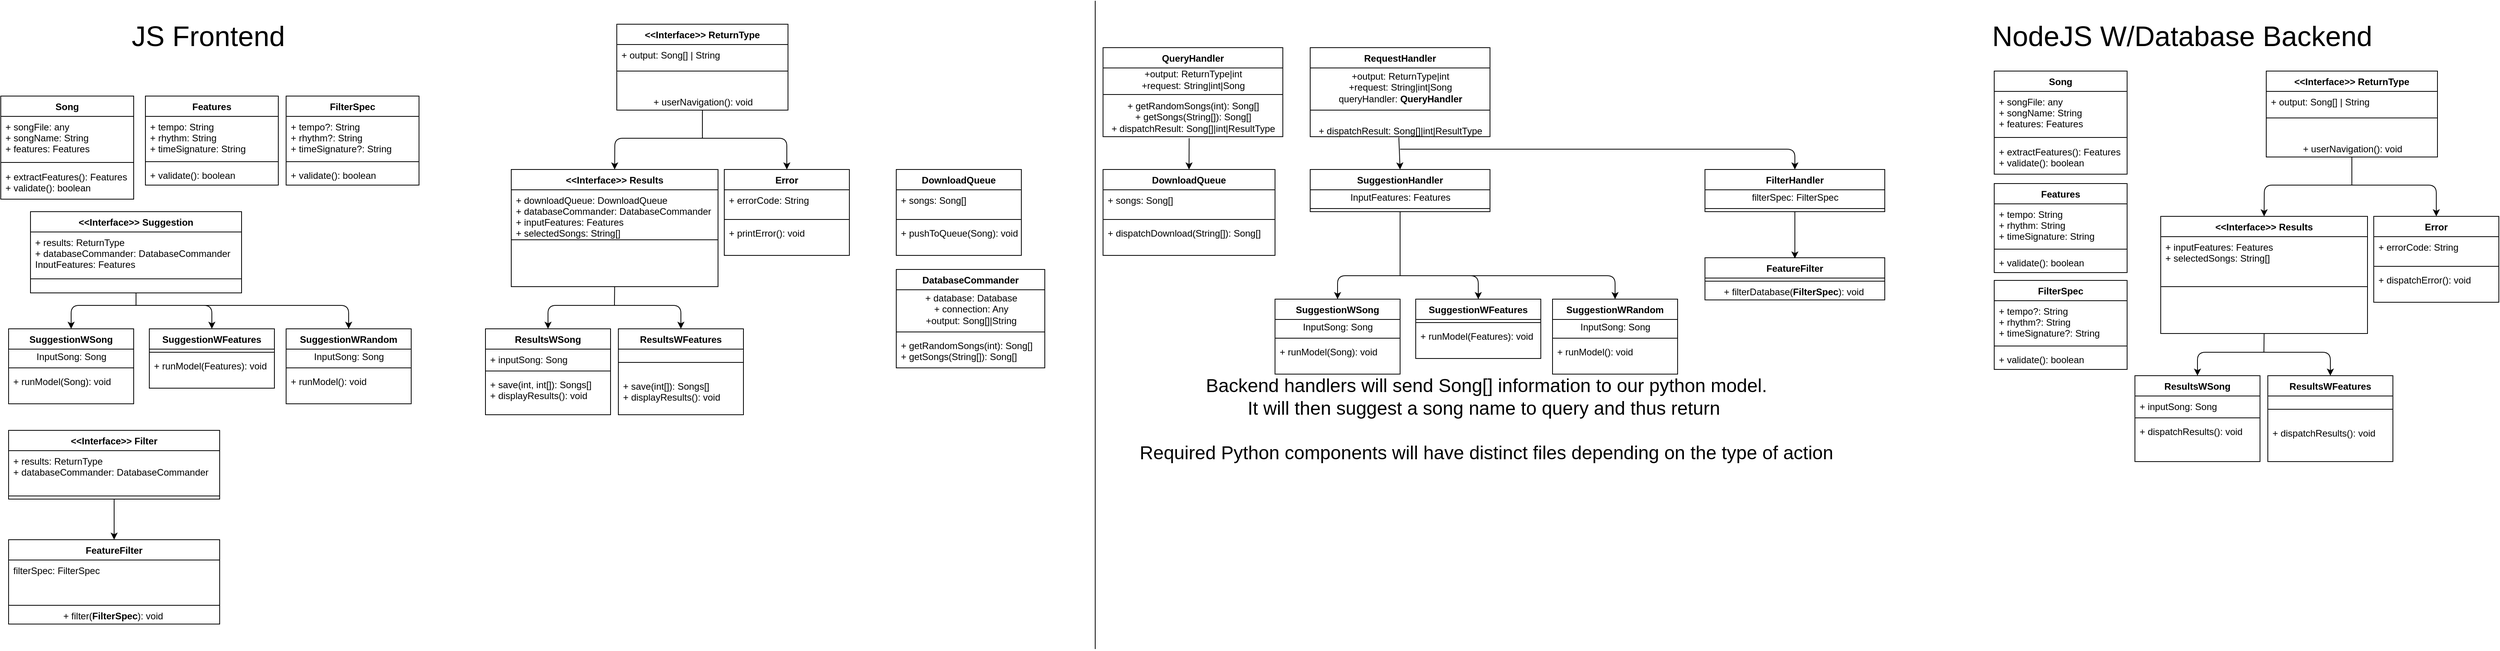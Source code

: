 <mxfile version="13.9.8" type="google"><diagram id="BMIugOGgYDrLAZlMM3y1" name="Page-1"><mxGraphModel dx="5188" dy="1836" grid="1" gridSize="10" guides="1" tooltips="1" connect="1" arrows="1" fold="1" page="1" pageScale="1" pageWidth="1100" pageHeight="850" math="0" shadow="0"><root><mxCell id="0"/><mxCell id="1" parent="0"/><mxCell id="5ECy17wDRHYwURGiqBkC-1" value="&lt;&lt;Interface&gt;&gt; Results" style="swimlane;fontStyle=1;align=center;verticalAlign=top;childLayout=stackLayout;horizontal=1;startSize=26;horizontalStack=0;resizeParent=1;resizeParentMax=0;resizeLast=0;collapsible=1;marginBottom=0;" parent="1" vertex="1"><mxGeometry x="-427" y="226" width="264.5" height="150" as="geometry"/></mxCell><mxCell id="5ECy17wDRHYwURGiqBkC-2" value="+ downloadQueue: DownloadQueue&#10;+ databaseCommander: DatabaseCommander&#10;+ inputFeatures: Features&#10;+ selectedSongs: String[]" style="text;strokeColor=none;fillColor=none;align=left;verticalAlign=top;spacingLeft=4;spacingRight=4;overflow=hidden;rotatable=0;points=[[0,0.5],[1,0.5]];portConstraint=eastwest;" parent="5ECy17wDRHYwURGiqBkC-1" vertex="1"><mxGeometry y="26" width="264.5" height="4" as="geometry"/></mxCell><mxCell id="5ECy17wDRHYwURGiqBkC-3" value="" style="line;strokeWidth=1;fillColor=none;align=left;verticalAlign=middle;spacingTop=-1;spacingLeft=3;spacingRight=3;rotatable=0;labelPosition=right;points=[];portConstraint=eastwest;" parent="5ECy17wDRHYwURGiqBkC-1" vertex="1"><mxGeometry y="30" width="264.5" height="120" as="geometry"/></mxCell><mxCell id="5ECy17wDRHYwURGiqBkC-22" value="Song" style="swimlane;fontStyle=1;align=center;verticalAlign=top;childLayout=stackLayout;horizontal=1;startSize=26;horizontalStack=0;resizeParent=1;resizeParentMax=0;resizeLast=0;collapsible=1;marginBottom=0;" parent="1" vertex="1"><mxGeometry x="-1080" y="132" width="170" height="132" as="geometry"/></mxCell><mxCell id="5ECy17wDRHYwURGiqBkC-23" value="+ songFile: any&#10;+ songName: String&#10;+ features: Features" style="text;strokeColor=none;fillColor=none;align=left;verticalAlign=top;spacingLeft=4;spacingRight=4;overflow=hidden;rotatable=0;points=[[0,0.5],[1,0.5]];portConstraint=eastwest;" parent="5ECy17wDRHYwURGiqBkC-22" vertex="1"><mxGeometry y="26" width="170" height="54" as="geometry"/></mxCell><mxCell id="5ECy17wDRHYwURGiqBkC-24" value="" style="line;strokeWidth=1;fillColor=none;align=left;verticalAlign=middle;spacingTop=-1;spacingLeft=3;spacingRight=3;rotatable=0;labelPosition=right;points=[];portConstraint=eastwest;" parent="5ECy17wDRHYwURGiqBkC-22" vertex="1"><mxGeometry y="80" width="170" height="10" as="geometry"/></mxCell><mxCell id="5ECy17wDRHYwURGiqBkC-25" value="+ extractFeatures(): Features&#10;+ validate(): boolean" style="text;strokeColor=none;fillColor=none;align=left;verticalAlign=top;spacingLeft=4;spacingRight=4;overflow=hidden;rotatable=0;points=[[0,0.5],[1,0.5]];portConstraint=eastwest;" parent="5ECy17wDRHYwURGiqBkC-22" vertex="1"><mxGeometry y="90" width="170" height="42" as="geometry"/></mxCell><mxCell id="5ECy17wDRHYwURGiqBkC-26" value="" style="endArrow=classic;html=1;" parent="1" edge="1"><mxGeometry width="50" height="50" relative="1" as="geometry"><mxPoint x="-307" y="400" as="sourcePoint"/><mxPoint x="-380" y="430" as="targetPoint"/><Array as="points"><mxPoint x="-380" y="400"/></Array></mxGeometry></mxCell><mxCell id="5ECy17wDRHYwURGiqBkC-27" value="" style="endArrow=classic;html=1;entryX=0.5;entryY=0;entryDx=0;entryDy=0;" parent="1" target="5ECy17wDRHYwURGiqBkC-33" edge="1"><mxGeometry width="50" height="50" relative="1" as="geometry"><mxPoint x="-310" y="400" as="sourcePoint"/><mxPoint x="-240" y="430" as="targetPoint"/><Array as="points"><mxPoint x="-210" y="400"/></Array></mxGeometry></mxCell><mxCell id="5ECy17wDRHYwURGiqBkC-28" value="" style="endArrow=none;html=1;entryX=0.5;entryY=1;entryDx=0;entryDy=0;" parent="1" target="5ECy17wDRHYwURGiqBkC-1" edge="1"><mxGeometry width="50" height="50" relative="1" as="geometry"><mxPoint x="-295" y="400" as="sourcePoint"/><mxPoint x="-183.86" y="330" as="targetPoint"/></mxGeometry></mxCell><mxCell id="5ECy17wDRHYwURGiqBkC-29" value="ResultsWSong" style="swimlane;fontStyle=1;align=center;verticalAlign=top;childLayout=stackLayout;horizontal=1;startSize=26;horizontalStack=0;resizeParent=1;resizeParentMax=0;resizeLast=0;collapsible=1;marginBottom=0;" parent="1" vertex="1"><mxGeometry x="-460" y="430" width="160" height="110" as="geometry"/></mxCell><mxCell id="5ECy17wDRHYwURGiqBkC-30" value="+ inputSong: Song&#10;" style="text;strokeColor=none;fillColor=none;align=left;verticalAlign=top;spacingLeft=4;spacingRight=4;overflow=hidden;rotatable=0;points=[[0,0.5],[1,0.5]];portConstraint=eastwest;" parent="5ECy17wDRHYwURGiqBkC-29" vertex="1"><mxGeometry y="26" width="160" height="24" as="geometry"/></mxCell><mxCell id="5ECy17wDRHYwURGiqBkC-31" value="" style="line;strokeWidth=1;fillColor=none;align=left;verticalAlign=middle;spacingTop=-1;spacingLeft=3;spacingRight=3;rotatable=0;labelPosition=right;points=[];portConstraint=eastwest;" parent="5ECy17wDRHYwURGiqBkC-29" vertex="1"><mxGeometry y="50" width="160" height="8" as="geometry"/></mxCell><mxCell id="5ECy17wDRHYwURGiqBkC-32" value="+ save(int, int[]): Songs[]&#10;+ displayResults(): void" style="text;strokeColor=none;fillColor=none;align=left;verticalAlign=top;spacingLeft=4;spacingRight=4;overflow=hidden;rotatable=0;points=[[0,0.5],[1,0.5]];portConstraint=eastwest;" parent="5ECy17wDRHYwURGiqBkC-29" vertex="1"><mxGeometry y="58" width="160" height="52" as="geometry"/></mxCell><mxCell id="5ECy17wDRHYwURGiqBkC-33" value="ResultsWFeatures" style="swimlane;fontStyle=1;align=center;verticalAlign=top;childLayout=stackLayout;horizontal=1;startSize=26;horizontalStack=0;resizeParent=1;resizeParentMax=0;resizeLast=0;collapsible=1;marginBottom=0;" parent="1" vertex="1"><mxGeometry x="-290" y="430" width="160" height="110" as="geometry"/></mxCell><mxCell id="5ECy17wDRHYwURGiqBkC-35" value="" style="line;strokeWidth=1;fillColor=none;align=left;verticalAlign=middle;spacingTop=-1;spacingLeft=3;spacingRight=3;rotatable=0;labelPosition=right;points=[];portConstraint=eastwest;" parent="5ECy17wDRHYwURGiqBkC-33" vertex="1"><mxGeometry y="26" width="160" height="34" as="geometry"/></mxCell><mxCell id="5ECy17wDRHYwURGiqBkC-36" value="+ save(int[]): Songs[]&#10;+ displayResults(): void" style="text;strokeColor=none;fillColor=none;align=left;verticalAlign=top;spacingLeft=4;spacingRight=4;overflow=hidden;rotatable=0;points=[[0,0.5],[1,0.5]];portConstraint=eastwest;" parent="5ECy17wDRHYwURGiqBkC-33" vertex="1"><mxGeometry y="60" width="160" height="50" as="geometry"/></mxCell><mxCell id="5ECy17wDRHYwURGiqBkC-37" value="DownloadQueue" style="swimlane;fontStyle=1;align=center;verticalAlign=top;childLayout=stackLayout;horizontal=1;startSize=26;horizontalStack=0;resizeParent=1;resizeParentMax=0;resizeLast=0;collapsible=1;marginBottom=0;" parent="1" vertex="1"><mxGeometry x="65.5" y="226" width="160" height="110" as="geometry"/></mxCell><mxCell id="5ECy17wDRHYwURGiqBkC-38" value="+ songs: Song[]&#10;" style="text;strokeColor=none;fillColor=none;align=left;verticalAlign=top;spacingLeft=4;spacingRight=4;overflow=hidden;rotatable=0;points=[[0,0.5],[1,0.5]];portConstraint=eastwest;" parent="5ECy17wDRHYwURGiqBkC-37" vertex="1"><mxGeometry y="26" width="160" height="34" as="geometry"/></mxCell><mxCell id="5ECy17wDRHYwURGiqBkC-39" value="" style="line;strokeWidth=1;fillColor=none;align=left;verticalAlign=middle;spacingTop=-1;spacingLeft=3;spacingRight=3;rotatable=0;labelPosition=right;points=[];portConstraint=eastwest;" parent="5ECy17wDRHYwURGiqBkC-37" vertex="1"><mxGeometry y="60" width="160" height="8" as="geometry"/></mxCell><mxCell id="5ECy17wDRHYwURGiqBkC-40" value="+ pushToQueue(Song): void&#10;" style="text;strokeColor=none;fillColor=none;align=left;verticalAlign=top;spacingLeft=4;spacingRight=4;overflow=hidden;rotatable=0;points=[[0,0.5],[1,0.5]];portConstraint=eastwest;" parent="5ECy17wDRHYwURGiqBkC-37" vertex="1"><mxGeometry y="68" width="160" height="42" as="geometry"/></mxCell><mxCell id="5ECy17wDRHYwURGiqBkC-41" value="SuggestionWSong" style="swimlane;fontStyle=1;align=center;verticalAlign=top;childLayout=stackLayout;horizontal=1;startSize=26;horizontalStack=0;resizeParent=1;resizeParentMax=0;resizeLast=0;collapsible=1;marginBottom=0;" parent="1" vertex="1"><mxGeometry x="-1070" y="430" width="160" height="96" as="geometry"/></mxCell><mxCell id="1clcZBcu6MJ52Wlg4peF-86" value="InputSong: Song" style="text;html=1;align=center;verticalAlign=middle;resizable=0;points=[];autosize=1;" parent="5ECy17wDRHYwURGiqBkC-41" vertex="1"><mxGeometry y="26" width="160" height="20" as="geometry"/></mxCell><mxCell id="5ECy17wDRHYwURGiqBkC-43" value="" style="line;strokeWidth=1;fillColor=none;align=left;verticalAlign=middle;spacingTop=-1;spacingLeft=3;spacingRight=3;rotatable=0;labelPosition=right;points=[];portConstraint=eastwest;" parent="5ECy17wDRHYwURGiqBkC-41" vertex="1"><mxGeometry y="46" width="160" height="8" as="geometry"/></mxCell><mxCell id="5ECy17wDRHYwURGiqBkC-44" value="+ runModel(Song): void&#10;" style="text;strokeColor=none;fillColor=none;align=left;verticalAlign=top;spacingLeft=4;spacingRight=4;overflow=hidden;rotatable=0;points=[[0,0.5],[1,0.5]];portConstraint=eastwest;" parent="5ECy17wDRHYwURGiqBkC-41" vertex="1"><mxGeometry y="54" width="160" height="42" as="geometry"/></mxCell><mxCell id="1clcZBcu6MJ52Wlg4peF-1" value="" style="endArrow=classic;html=1;entryX=0.5;entryY=0;entryDx=0;entryDy=0;" parent="1" edge="1"><mxGeometry width="50" height="50" relative="1" as="geometry"><mxPoint x="-910" y="400" as="sourcePoint"/><mxPoint x="-810" y="430" as="targetPoint"/><Array as="points"><mxPoint x="-810" y="400"/></Array></mxGeometry></mxCell><mxCell id="1clcZBcu6MJ52Wlg4peF-2" value="" style="endArrow=none;html=1;entryX=0.5;entryY=1;entryDx=0;entryDy=0;" parent="1" target="1clcZBcu6MJ52Wlg4peF-5" edge="1"><mxGeometry width="50" height="50" relative="1" as="geometry"><mxPoint x="-907" y="400" as="sourcePoint"/><mxPoint x="-906.72" y="364" as="targetPoint"/></mxGeometry></mxCell><mxCell id="1clcZBcu6MJ52Wlg4peF-3" value="" style="endArrow=classic;html=1;entryX=0.5;entryY=0;entryDx=0;entryDy=0;" parent="1" target="5ECy17wDRHYwURGiqBkC-41" edge="1"><mxGeometry width="50" height="50" relative="1" as="geometry"><mxPoint x="-910" y="400" as="sourcePoint"/><mxPoint x="-620" y="380" as="targetPoint"/><Array as="points"><mxPoint x="-990" y="400"/></Array></mxGeometry></mxCell><mxCell id="1clcZBcu6MJ52Wlg4peF-5" value="&lt;&lt;Interface&gt;&gt; Suggestion" style="swimlane;fontStyle=1;align=center;verticalAlign=top;childLayout=stackLayout;horizontal=1;startSize=26;horizontalStack=0;resizeParent=1;resizeParentMax=0;resizeLast=0;collapsible=1;marginBottom=0;" parent="1" vertex="1"><mxGeometry x="-1042" y="280" width="270" height="104" as="geometry"/></mxCell><mxCell id="1clcZBcu6MJ52Wlg4peF-6" value="+ results: ReturnType&#10;+ databaseCommander: DatabaseCommander&#10;InputFeatures: Features" style="text;strokeColor=none;fillColor=none;align=left;verticalAlign=top;spacingLeft=4;spacingRight=4;overflow=hidden;rotatable=0;points=[[0,0.5],[1,0.5]];portConstraint=eastwest;" parent="1clcZBcu6MJ52Wlg4peF-5" vertex="1"><mxGeometry y="26" width="270" height="42" as="geometry"/></mxCell><mxCell id="1clcZBcu6MJ52Wlg4peF-7" value="" style="line;strokeWidth=1;fillColor=none;align=left;verticalAlign=middle;spacingTop=-1;spacingLeft=3;spacingRight=3;rotatable=0;labelPosition=right;points=[];portConstraint=eastwest;" parent="1clcZBcu6MJ52Wlg4peF-5" vertex="1"><mxGeometry y="68" width="270" height="36" as="geometry"/></mxCell><mxCell id="1clcZBcu6MJ52Wlg4peF-9" value="SuggestionWFeatures" style="swimlane;fontStyle=1;align=center;verticalAlign=top;childLayout=stackLayout;horizontal=1;startSize=26;horizontalStack=0;resizeParent=1;resizeParentMax=0;resizeLast=0;collapsible=1;marginBottom=0;" parent="1" vertex="1"><mxGeometry x="-890" y="430" width="160" height="76" as="geometry"/></mxCell><mxCell id="1clcZBcu6MJ52Wlg4peF-10" value="" style="line;strokeWidth=1;fillColor=none;align=left;verticalAlign=middle;spacingTop=-1;spacingLeft=3;spacingRight=3;rotatable=0;labelPosition=right;points=[];portConstraint=eastwest;" parent="1clcZBcu6MJ52Wlg4peF-9" vertex="1"><mxGeometry y="26" width="160" height="8" as="geometry"/></mxCell><mxCell id="1clcZBcu6MJ52Wlg4peF-11" value="+ runModel(Features): void&#10;" style="text;strokeColor=none;fillColor=none;align=left;verticalAlign=top;spacingLeft=4;spacingRight=4;overflow=hidden;rotatable=0;points=[[0,0.5],[1,0.5]];portConstraint=eastwest;" parent="1clcZBcu6MJ52Wlg4peF-9" vertex="1"><mxGeometry y="34" width="160" height="42" as="geometry"/></mxCell><mxCell id="1clcZBcu6MJ52Wlg4peF-16" value="" style="endArrow=classic;html=1;entryX=0.5;entryY=0;entryDx=0;entryDy=0;" parent="1" edge="1"><mxGeometry width="50" height="50" relative="1" as="geometry"><mxPoint x="-174.5" y="186" as="sourcePoint"/><mxPoint x="-74.5" y="226" as="targetPoint"/><Array as="points"><mxPoint x="-74.5" y="186"/></Array></mxGeometry></mxCell><mxCell id="1clcZBcu6MJ52Wlg4peF-17" value="&lt;&lt;Interface&gt;&gt; ReturnType" style="swimlane;fontStyle=1;align=center;verticalAlign=top;childLayout=stackLayout;horizontal=1;startSize=26;horizontalStack=0;resizeParent=1;resizeParentMax=0;resizeLast=0;collapsible=1;marginBottom=0;" parent="1" vertex="1"><mxGeometry x="-292" y="40" width="219" height="110" as="geometry"/></mxCell><mxCell id="1clcZBcu6MJ52Wlg4peF-18" value="+ output: Song[] | String&#10;" style="text;strokeColor=none;fillColor=none;align=left;verticalAlign=top;spacingLeft=4;spacingRight=4;overflow=hidden;rotatable=0;points=[[0,0.5],[1,0.5]];portConstraint=eastwest;" parent="1clcZBcu6MJ52Wlg4peF-17" vertex="1"><mxGeometry y="26" width="219" height="4" as="geometry"/></mxCell><mxCell id="1clcZBcu6MJ52Wlg4peF-19" value="" style="line;strokeWidth=1;fillColor=none;align=left;verticalAlign=middle;spacingTop=-1;spacingLeft=3;spacingRight=3;rotatable=0;labelPosition=right;points=[];portConstraint=eastwest;" parent="1clcZBcu6MJ52Wlg4peF-17" vertex="1"><mxGeometry y="30" width="219" height="60" as="geometry"/></mxCell><mxCell id="1clcZBcu6MJ52Wlg4peF-70" value="&lt;span style=&quot;text-align: left&quot;&gt;+ userNavigation(): void&lt;/span&gt;" style="text;html=1;align=center;verticalAlign=middle;resizable=0;points=[];autosize=1;" parent="1clcZBcu6MJ52Wlg4peF-17" vertex="1"><mxGeometry y="90" width="219" height="20" as="geometry"/></mxCell><mxCell id="1clcZBcu6MJ52Wlg4peF-20" value="" style="endArrow=classic;html=1;entryX=0.5;entryY=0;entryDx=0;entryDy=0;" parent="1" target="5ECy17wDRHYwURGiqBkC-1" edge="1"><mxGeometry width="50" height="50" relative="1" as="geometry"><mxPoint x="-174.5" y="186" as="sourcePoint"/><mxPoint x="-154.5" y="206" as="targetPoint"/><Array as="points"><mxPoint x="-294.5" y="186"/></Array></mxGeometry></mxCell><mxCell id="1clcZBcu6MJ52Wlg4peF-21" value="" style="endArrow=none;html=1;entryX=0.5;entryY=1;entryDx=0;entryDy=0;" parent="1" target="1clcZBcu6MJ52Wlg4peF-17" edge="1"><mxGeometry width="50" height="50" relative="1" as="geometry"><mxPoint x="-182.5" y="186" as="sourcePoint"/><mxPoint x="-204.5" y="316" as="targetPoint"/></mxGeometry></mxCell><mxCell id="1clcZBcu6MJ52Wlg4peF-22" value="Error" style="swimlane;fontStyle=1;align=center;verticalAlign=top;childLayout=stackLayout;horizontal=1;startSize=26;horizontalStack=0;resizeParent=1;resizeParentMax=0;resizeLast=0;collapsible=1;marginBottom=0;" parent="1" vertex="1"><mxGeometry x="-154.5" y="226" width="160" height="110" as="geometry"/></mxCell><mxCell id="1clcZBcu6MJ52Wlg4peF-23" value="+ errorCode: String&#10;" style="text;strokeColor=none;fillColor=none;align=left;verticalAlign=top;spacingLeft=4;spacingRight=4;overflow=hidden;rotatable=0;points=[[0,0.5],[1,0.5]];portConstraint=eastwest;" parent="1clcZBcu6MJ52Wlg4peF-22" vertex="1"><mxGeometry y="26" width="160" height="34" as="geometry"/></mxCell><mxCell id="1clcZBcu6MJ52Wlg4peF-24" value="" style="line;strokeWidth=1;fillColor=none;align=left;verticalAlign=middle;spacingTop=-1;spacingLeft=3;spacingRight=3;rotatable=0;labelPosition=right;points=[];portConstraint=eastwest;" parent="1clcZBcu6MJ52Wlg4peF-22" vertex="1"><mxGeometry y="60" width="160" height="8" as="geometry"/></mxCell><mxCell id="1clcZBcu6MJ52Wlg4peF-25" value="+ printError(): void&#10;" style="text;strokeColor=none;fillColor=none;align=left;verticalAlign=top;spacingLeft=4;spacingRight=4;overflow=hidden;rotatable=0;points=[[0,0.5],[1,0.5]];portConstraint=eastwest;" parent="1clcZBcu6MJ52Wlg4peF-22" vertex="1"><mxGeometry y="68" width="160" height="42" as="geometry"/></mxCell><mxCell id="1clcZBcu6MJ52Wlg4peF-57" value="Features" style="swimlane;fontStyle=1;align=center;verticalAlign=top;childLayout=stackLayout;horizontal=1;startSize=26;horizontalStack=0;resizeParent=1;resizeParentMax=0;resizeLast=0;collapsible=1;marginBottom=0;" parent="1" vertex="1"><mxGeometry x="-895" y="132" width="170" height="114" as="geometry"/></mxCell><mxCell id="1clcZBcu6MJ52Wlg4peF-58" value="+ tempo: String&#10;+ rhythm: String &#10;+ timeSignature: String" style="text;strokeColor=none;fillColor=none;align=left;verticalAlign=top;spacingLeft=4;spacingRight=4;overflow=hidden;rotatable=0;points=[[0,0.5],[1,0.5]];portConstraint=eastwest;" parent="1clcZBcu6MJ52Wlg4peF-57" vertex="1"><mxGeometry y="26" width="170" height="54" as="geometry"/></mxCell><mxCell id="1clcZBcu6MJ52Wlg4peF-59" value="" style="line;strokeWidth=1;fillColor=none;align=left;verticalAlign=middle;spacingTop=-1;spacingLeft=3;spacingRight=3;rotatable=0;labelPosition=right;points=[];portConstraint=eastwest;" parent="1clcZBcu6MJ52Wlg4peF-57" vertex="1"><mxGeometry y="80" width="170" height="8" as="geometry"/></mxCell><mxCell id="1clcZBcu6MJ52Wlg4peF-60" value="+ validate(): boolean" style="text;strokeColor=none;fillColor=none;align=left;verticalAlign=top;spacingLeft=4;spacingRight=4;overflow=hidden;rotatable=0;points=[[0,0.5],[1,0.5]];portConstraint=eastwest;" parent="1clcZBcu6MJ52Wlg4peF-57" vertex="1"><mxGeometry y="88" width="170" height="26" as="geometry"/></mxCell><mxCell id="1clcZBcu6MJ52Wlg4peF-75" value="DatabaseCommander" style="swimlane;fontStyle=1;align=center;verticalAlign=top;childLayout=stackLayout;horizontal=1;startSize=26;horizontalStack=0;resizeParent=1;resizeParentMax=0;resizeLast=0;collapsible=1;marginBottom=0;" parent="1" vertex="1"><mxGeometry x="65.5" y="354" width="190" height="126" as="geometry"/></mxCell><mxCell id="1clcZBcu6MJ52Wlg4peF-85" value="+ database: Database&lt;br&gt;+ connection: Any&lt;br&gt;+output: Song[]|String" style="text;html=1;align=center;verticalAlign=middle;resizable=0;points=[];autosize=1;" parent="1clcZBcu6MJ52Wlg4peF-75" vertex="1"><mxGeometry y="26" width="190" height="50" as="geometry"/></mxCell><mxCell id="1clcZBcu6MJ52Wlg4peF-77" value="" style="line;strokeWidth=1;fillColor=none;align=left;verticalAlign=middle;spacingTop=-1;spacingLeft=3;spacingRight=3;rotatable=0;labelPosition=right;points=[];portConstraint=eastwest;" parent="1clcZBcu6MJ52Wlg4peF-75" vertex="1"><mxGeometry y="76" width="190" height="8" as="geometry"/></mxCell><mxCell id="1clcZBcu6MJ52Wlg4peF-78" value="+ getRandomSongs(int): Song[]&#10;+ getSongs(String[]): Song[]" style="text;strokeColor=none;fillColor=none;align=left;verticalAlign=top;spacingLeft=4;spacingRight=4;overflow=hidden;rotatable=0;points=[[0,0.5],[1,0.5]];portConstraint=eastwest;" parent="1clcZBcu6MJ52Wlg4peF-75" vertex="1"><mxGeometry y="84" width="190" height="42" as="geometry"/></mxCell><mxCell id="1clcZBcu6MJ52Wlg4peF-79" value="SuggestionWRandom" style="swimlane;fontStyle=1;align=center;verticalAlign=top;childLayout=stackLayout;horizontal=1;startSize=26;horizontalStack=0;resizeParent=1;resizeParentMax=0;resizeLast=0;collapsible=1;marginBottom=0;" parent="1" vertex="1"><mxGeometry x="-715" y="430" width="160" height="96" as="geometry"/></mxCell><mxCell id="1clcZBcu6MJ52Wlg4peF-88" value="InputSong: Song" style="text;html=1;align=center;verticalAlign=middle;resizable=0;points=[];autosize=1;" parent="1clcZBcu6MJ52Wlg4peF-79" vertex="1"><mxGeometry y="26" width="160" height="20" as="geometry"/></mxCell><mxCell id="1clcZBcu6MJ52Wlg4peF-80" value="" style="line;strokeWidth=1;fillColor=none;align=left;verticalAlign=middle;spacingTop=-1;spacingLeft=3;spacingRight=3;rotatable=0;labelPosition=right;points=[];portConstraint=eastwest;" parent="1clcZBcu6MJ52Wlg4peF-79" vertex="1"><mxGeometry y="46" width="160" height="8" as="geometry"/></mxCell><mxCell id="1clcZBcu6MJ52Wlg4peF-81" value="+ runModel(): void&#10;" style="text;strokeColor=none;fillColor=none;align=left;verticalAlign=top;spacingLeft=4;spacingRight=4;overflow=hidden;rotatable=0;points=[[0,0.5],[1,0.5]];portConstraint=eastwest;" parent="1clcZBcu6MJ52Wlg4peF-79" vertex="1"><mxGeometry y="54" width="160" height="42" as="geometry"/></mxCell><mxCell id="1clcZBcu6MJ52Wlg4peF-82" value="" style="endArrow=classic;html=1;entryX=0.5;entryY=0;entryDx=0;entryDy=0;" parent="1" target="1clcZBcu6MJ52Wlg4peF-79" edge="1"><mxGeometry width="50" height="50" relative="1" as="geometry"><mxPoint x="-850" y="400" as="sourcePoint"/><mxPoint x="-730" y="440" as="targetPoint"/><Array as="points"><mxPoint x="-635" y="400"/></Array></mxGeometry></mxCell><mxCell id="1clcZBcu6MJ52Wlg4peF-89" value="" style="endArrow=none;html=1;" parent="1" edge="1"><mxGeometry width="50" height="50" relative="1" as="geometry"><mxPoint x="320" y="840" as="sourcePoint"/><mxPoint x="320" y="10" as="targetPoint"/></mxGeometry></mxCell><mxCell id="1clcZBcu6MJ52Wlg4peF-151" value="FeatureFilter" style="swimlane;fontStyle=1;align=center;verticalAlign=top;childLayout=stackLayout;horizontal=1;startSize=26;horizontalStack=0;resizeParent=1;resizeParentMax=0;resizeLast=0;collapsible=1;marginBottom=0;" parent="1" vertex="1"><mxGeometry x="-1070" y="700" width="270" height="108" as="geometry"/></mxCell><mxCell id="1clcZBcu6MJ52Wlg4peF-152" value="filterSpec: FilterSpec" style="text;strokeColor=none;fillColor=none;align=left;verticalAlign=top;spacingLeft=4;spacingRight=4;overflow=hidden;rotatable=0;points=[[0,0.5],[1,0.5]];portConstraint=eastwest;" parent="1clcZBcu6MJ52Wlg4peF-151" vertex="1"><mxGeometry y="26" width="270" height="54" as="geometry"/></mxCell><mxCell id="1clcZBcu6MJ52Wlg4peF-153" value="" style="line;strokeWidth=1;fillColor=none;align=left;verticalAlign=middle;spacingTop=-1;spacingLeft=3;spacingRight=3;rotatable=0;labelPosition=right;points=[];portConstraint=eastwest;" parent="1clcZBcu6MJ52Wlg4peF-151" vertex="1"><mxGeometry y="80" width="270" height="8" as="geometry"/></mxCell><mxCell id="1clcZBcu6MJ52Wlg4peF-154" value="+ filter(&lt;span style=&quot;font-weight: 700&quot;&gt;FilterSpec&lt;/span&gt;): void&amp;nbsp;" style="text;html=1;align=center;verticalAlign=middle;resizable=0;points=[];autosize=1;" parent="1clcZBcu6MJ52Wlg4peF-151" vertex="1"><mxGeometry y="88" width="270" height="20" as="geometry"/></mxCell><mxCell id="1clcZBcu6MJ52Wlg4peF-157" value="&lt;&lt;Interface&gt;&gt; Filter" style="swimlane;fontStyle=1;align=center;verticalAlign=top;childLayout=stackLayout;horizontal=1;startSize=26;horizontalStack=0;resizeParent=1;resizeParentMax=0;resizeLast=0;collapsible=1;marginBottom=0;" parent="1" vertex="1"><mxGeometry x="-1070" y="560" width="270" height="88" as="geometry"/></mxCell><mxCell id="1clcZBcu6MJ52Wlg4peF-158" value="+ results: ReturnType&#10;+ databaseCommander: DatabaseCommander&#10;" style="text;strokeColor=none;fillColor=none;align=left;verticalAlign=top;spacingLeft=4;spacingRight=4;overflow=hidden;rotatable=0;points=[[0,0.5],[1,0.5]];portConstraint=eastwest;" parent="1clcZBcu6MJ52Wlg4peF-157" vertex="1"><mxGeometry y="26" width="270" height="54" as="geometry"/></mxCell><mxCell id="1clcZBcu6MJ52Wlg4peF-159" value="" style="line;strokeWidth=1;fillColor=none;align=left;verticalAlign=middle;spacingTop=-1;spacingLeft=3;spacingRight=3;rotatable=0;labelPosition=right;points=[];portConstraint=eastwest;" parent="1clcZBcu6MJ52Wlg4peF-157" vertex="1"><mxGeometry y="80" width="270" height="8" as="geometry"/></mxCell><mxCell id="1clcZBcu6MJ52Wlg4peF-160" value="" style="endArrow=classic;html=1;exitX=0.5;exitY=1;exitDx=0;exitDy=0;" parent="1" source="1clcZBcu6MJ52Wlg4peF-157" edge="1"><mxGeometry width="50" height="50" relative="1" as="geometry"><mxPoint x="-1150" y="600" as="sourcePoint"/><mxPoint x="-935" y="700" as="targetPoint"/></mxGeometry></mxCell><mxCell id="1clcZBcu6MJ52Wlg4peF-161" value="FilterSpec" style="swimlane;fontStyle=1;align=center;verticalAlign=top;childLayout=stackLayout;horizontal=1;startSize=26;horizontalStack=0;resizeParent=1;resizeParentMax=0;resizeLast=0;collapsible=1;marginBottom=0;" parent="1" vertex="1"><mxGeometry x="-715" y="132" width="170" height="114" as="geometry"/></mxCell><mxCell id="1clcZBcu6MJ52Wlg4peF-162" value="+ tempo?: String&#10;+ rhythm?: String &#10;+ timeSignature?: String" style="text;strokeColor=none;fillColor=none;align=left;verticalAlign=top;spacingLeft=4;spacingRight=4;overflow=hidden;rotatable=0;points=[[0,0.5],[1,0.5]];portConstraint=eastwest;" parent="1clcZBcu6MJ52Wlg4peF-161" vertex="1"><mxGeometry y="26" width="170" height="54" as="geometry"/></mxCell><mxCell id="1clcZBcu6MJ52Wlg4peF-163" value="" style="line;strokeWidth=1;fillColor=none;align=left;verticalAlign=middle;spacingTop=-1;spacingLeft=3;spacingRight=3;rotatable=0;labelPosition=right;points=[];portConstraint=eastwest;" parent="1clcZBcu6MJ52Wlg4peF-161" vertex="1"><mxGeometry y="80" width="170" height="8" as="geometry"/></mxCell><mxCell id="1clcZBcu6MJ52Wlg4peF-164" value="+ validate(): boolean" style="text;strokeColor=none;fillColor=none;align=left;verticalAlign=top;spacingLeft=4;spacingRight=4;overflow=hidden;rotatable=0;points=[[0,0.5],[1,0.5]];portConstraint=eastwest;" parent="1clcZBcu6MJ52Wlg4peF-161" vertex="1"><mxGeometry y="88" width="170" height="26" as="geometry"/></mxCell><mxCell id="1clcZBcu6MJ52Wlg4peF-166" value="&lt;&lt;Interface&gt;&gt; Results" style="swimlane;fontStyle=1;align=center;verticalAlign=top;childLayout=stackLayout;horizontal=1;startSize=26;horizontalStack=0;resizeParent=1;resizeParentMax=0;resizeLast=0;collapsible=1;marginBottom=0;" parent="1" vertex="1"><mxGeometry x="1683" y="286" width="264.5" height="150" as="geometry"/></mxCell><mxCell id="1clcZBcu6MJ52Wlg4peF-167" value="+ inputFeatures: Features&#10;+ selectedSongs: String[]" style="text;strokeColor=none;fillColor=none;align=left;verticalAlign=top;spacingLeft=4;spacingRight=4;overflow=hidden;rotatable=0;points=[[0,0.5],[1,0.5]];portConstraint=eastwest;" parent="1clcZBcu6MJ52Wlg4peF-166" vertex="1"><mxGeometry y="26" width="264.5" height="4" as="geometry"/></mxCell><mxCell id="1clcZBcu6MJ52Wlg4peF-168" value="" style="line;strokeWidth=1;fillColor=none;align=left;verticalAlign=middle;spacingTop=-1;spacingLeft=3;spacingRight=3;rotatable=0;labelPosition=right;points=[];portConstraint=eastwest;" parent="1clcZBcu6MJ52Wlg4peF-166" vertex="1"><mxGeometry y="30" width="264.5" height="120" as="geometry"/></mxCell><mxCell id="1clcZBcu6MJ52Wlg4peF-169" value="Song" style="swimlane;fontStyle=1;align=center;verticalAlign=top;childLayout=stackLayout;horizontal=1;startSize=26;horizontalStack=0;resizeParent=1;resizeParentMax=0;resizeLast=0;collapsible=1;marginBottom=0;" parent="1" vertex="1"><mxGeometry x="1470" y="100" width="170" height="132" as="geometry"/></mxCell><mxCell id="1clcZBcu6MJ52Wlg4peF-170" value="+ songFile: any&#10;+ songName: String&#10;+ features: Features" style="text;strokeColor=none;fillColor=none;align=left;verticalAlign=top;spacingLeft=4;spacingRight=4;overflow=hidden;rotatable=0;points=[[0,0.5],[1,0.5]];portConstraint=eastwest;" parent="1clcZBcu6MJ52Wlg4peF-169" vertex="1"><mxGeometry y="26" width="170" height="54" as="geometry"/></mxCell><mxCell id="1clcZBcu6MJ52Wlg4peF-171" value="" style="line;strokeWidth=1;fillColor=none;align=left;verticalAlign=middle;spacingTop=-1;spacingLeft=3;spacingRight=3;rotatable=0;labelPosition=right;points=[];portConstraint=eastwest;" parent="1clcZBcu6MJ52Wlg4peF-169" vertex="1"><mxGeometry y="80" width="170" height="10" as="geometry"/></mxCell><mxCell id="1clcZBcu6MJ52Wlg4peF-172" value="+ extractFeatures(): Features&#10;+ validate(): boolean" style="text;strokeColor=none;fillColor=none;align=left;verticalAlign=top;spacingLeft=4;spacingRight=4;overflow=hidden;rotatable=0;points=[[0,0.5],[1,0.5]];portConstraint=eastwest;" parent="1clcZBcu6MJ52Wlg4peF-169" vertex="1"><mxGeometry y="90" width="170" height="42" as="geometry"/></mxCell><mxCell id="1clcZBcu6MJ52Wlg4peF-173" value="" style="endArrow=classic;html=1;" parent="1" edge="1"><mxGeometry width="50" height="50" relative="1" as="geometry"><mxPoint x="1803" y="460" as="sourcePoint"/><mxPoint x="1730" y="490" as="targetPoint"/><Array as="points"><mxPoint x="1730" y="460"/></Array></mxGeometry></mxCell><mxCell id="1clcZBcu6MJ52Wlg4peF-174" value="" style="endArrow=classic;html=1;entryX=0.5;entryY=0;entryDx=0;entryDy=0;" parent="1" target="1clcZBcu6MJ52Wlg4peF-180" edge="1"><mxGeometry width="50" height="50" relative="1" as="geometry"><mxPoint x="1800.0" y="460" as="sourcePoint"/><mxPoint x="1870" y="490" as="targetPoint"/><Array as="points"><mxPoint x="1900" y="460"/></Array></mxGeometry></mxCell><mxCell id="1clcZBcu6MJ52Wlg4peF-175" value="" style="endArrow=none;html=1;entryX=0.5;entryY=1;entryDx=0;entryDy=0;" parent="1" target="1clcZBcu6MJ52Wlg4peF-166" edge="1"><mxGeometry width="50" height="50" relative="1" as="geometry"><mxPoint x="1815" y="460" as="sourcePoint"/><mxPoint x="1926.14" y="390" as="targetPoint"/></mxGeometry></mxCell><mxCell id="1clcZBcu6MJ52Wlg4peF-176" value="ResultsWSong" style="swimlane;fontStyle=1;align=center;verticalAlign=top;childLayout=stackLayout;horizontal=1;startSize=26;horizontalStack=0;resizeParent=1;resizeParentMax=0;resizeLast=0;collapsible=1;marginBottom=0;" parent="1" vertex="1"><mxGeometry x="1650" y="490" width="160" height="110" as="geometry"/></mxCell><mxCell id="1clcZBcu6MJ52Wlg4peF-177" value="+ inputSong: Song&#10;" style="text;strokeColor=none;fillColor=none;align=left;verticalAlign=top;spacingLeft=4;spacingRight=4;overflow=hidden;rotatable=0;points=[[0,0.5],[1,0.5]];portConstraint=eastwest;" parent="1clcZBcu6MJ52Wlg4peF-176" vertex="1"><mxGeometry y="26" width="160" height="24" as="geometry"/></mxCell><mxCell id="1clcZBcu6MJ52Wlg4peF-178" value="" style="line;strokeWidth=1;fillColor=none;align=left;verticalAlign=middle;spacingTop=-1;spacingLeft=3;spacingRight=3;rotatable=0;labelPosition=right;points=[];portConstraint=eastwest;" parent="1clcZBcu6MJ52Wlg4peF-176" vertex="1"><mxGeometry y="50" width="160" height="8" as="geometry"/></mxCell><mxCell id="1clcZBcu6MJ52Wlg4peF-179" value="+ dispatchResults(): void" style="text;strokeColor=none;fillColor=none;align=left;verticalAlign=top;spacingLeft=4;spacingRight=4;overflow=hidden;rotatable=0;points=[[0,0.5],[1,0.5]];portConstraint=eastwest;" parent="1clcZBcu6MJ52Wlg4peF-176" vertex="1"><mxGeometry y="58" width="160" height="52" as="geometry"/></mxCell><mxCell id="1clcZBcu6MJ52Wlg4peF-180" value="ResultsWFeatures" style="swimlane;fontStyle=1;align=center;verticalAlign=top;childLayout=stackLayout;horizontal=1;startSize=26;horizontalStack=0;resizeParent=1;resizeParentMax=0;resizeLast=0;collapsible=1;marginBottom=0;" parent="1" vertex="1"><mxGeometry x="1820" y="490" width="160" height="110" as="geometry"/></mxCell><mxCell id="1clcZBcu6MJ52Wlg4peF-181" value="" style="line;strokeWidth=1;fillColor=none;align=left;verticalAlign=middle;spacingTop=-1;spacingLeft=3;spacingRight=3;rotatable=0;labelPosition=right;points=[];portConstraint=eastwest;" parent="1clcZBcu6MJ52Wlg4peF-180" vertex="1"><mxGeometry y="26" width="160" height="34" as="geometry"/></mxCell><mxCell id="1clcZBcu6MJ52Wlg4peF-182" value="+ dispatchResults(): void" style="text;strokeColor=none;fillColor=none;align=left;verticalAlign=top;spacingLeft=4;spacingRight=4;overflow=hidden;rotatable=0;points=[[0,0.5],[1,0.5]];portConstraint=eastwest;" parent="1clcZBcu6MJ52Wlg4peF-180" vertex="1"><mxGeometry y="60" width="160" height="50" as="geometry"/></mxCell><mxCell id="1clcZBcu6MJ52Wlg4peF-200" value="" style="endArrow=classic;html=1;entryX=0.5;entryY=0;entryDx=0;entryDy=0;" parent="1" edge="1"><mxGeometry width="50" height="50" relative="1" as="geometry"><mxPoint x="1935.5" y="246" as="sourcePoint"/><mxPoint x="2035.5" y="286" as="targetPoint"/><Array as="points"><mxPoint x="2035.5" y="246"/></Array></mxGeometry></mxCell><mxCell id="1clcZBcu6MJ52Wlg4peF-201" value="&lt;&lt;Interface&gt;&gt; ReturnType" style="swimlane;fontStyle=1;align=center;verticalAlign=top;childLayout=stackLayout;horizontal=1;startSize=26;horizontalStack=0;resizeParent=1;resizeParentMax=0;resizeLast=0;collapsible=1;marginBottom=0;" parent="1" vertex="1"><mxGeometry x="1818" y="100" width="219" height="110" as="geometry"/></mxCell><mxCell id="1clcZBcu6MJ52Wlg4peF-202" value="+ output: Song[] | String&#10;" style="text;strokeColor=none;fillColor=none;align=left;verticalAlign=top;spacingLeft=4;spacingRight=4;overflow=hidden;rotatable=0;points=[[0,0.5],[1,0.5]];portConstraint=eastwest;" parent="1clcZBcu6MJ52Wlg4peF-201" vertex="1"><mxGeometry y="26" width="219" height="4" as="geometry"/></mxCell><mxCell id="1clcZBcu6MJ52Wlg4peF-203" value="" style="line;strokeWidth=1;fillColor=none;align=left;verticalAlign=middle;spacingTop=-1;spacingLeft=3;spacingRight=3;rotatable=0;labelPosition=right;points=[];portConstraint=eastwest;" parent="1clcZBcu6MJ52Wlg4peF-201" vertex="1"><mxGeometry y="30" width="219" height="60" as="geometry"/></mxCell><mxCell id="1clcZBcu6MJ52Wlg4peF-204" value="&lt;span style=&quot;text-align: left&quot;&gt;+ userNavigation(): void&lt;/span&gt;" style="text;html=1;align=center;verticalAlign=middle;resizable=0;points=[];autosize=1;" parent="1clcZBcu6MJ52Wlg4peF-201" vertex="1"><mxGeometry y="90" width="219" height="20" as="geometry"/></mxCell><mxCell id="1clcZBcu6MJ52Wlg4peF-205" value="" style="endArrow=classic;html=1;entryX=0.5;entryY=0;entryDx=0;entryDy=0;" parent="1" target="1clcZBcu6MJ52Wlg4peF-166" edge="1"><mxGeometry width="50" height="50" relative="1" as="geometry"><mxPoint x="1935.5" y="246" as="sourcePoint"/><mxPoint x="1955.5" y="266" as="targetPoint"/><Array as="points"><mxPoint x="1815.5" y="246"/></Array></mxGeometry></mxCell><mxCell id="1clcZBcu6MJ52Wlg4peF-206" value="" style="endArrow=none;html=1;entryX=0.5;entryY=1;entryDx=0;entryDy=0;" parent="1" target="1clcZBcu6MJ52Wlg4peF-201" edge="1"><mxGeometry width="50" height="50" relative="1" as="geometry"><mxPoint x="1927.5" y="246" as="sourcePoint"/><mxPoint x="1905.5" y="376" as="targetPoint"/></mxGeometry></mxCell><mxCell id="1clcZBcu6MJ52Wlg4peF-207" value="Error" style="swimlane;fontStyle=1;align=center;verticalAlign=top;childLayout=stackLayout;horizontal=1;startSize=26;horizontalStack=0;resizeParent=1;resizeParentMax=0;resizeLast=0;collapsible=1;marginBottom=0;" parent="1" vertex="1"><mxGeometry x="1955.5" y="286" width="160" height="110" as="geometry"/></mxCell><mxCell id="1clcZBcu6MJ52Wlg4peF-208" value="+ errorCode: String&#10;" style="text;strokeColor=none;fillColor=none;align=left;verticalAlign=top;spacingLeft=4;spacingRight=4;overflow=hidden;rotatable=0;points=[[0,0.5],[1,0.5]];portConstraint=eastwest;" parent="1clcZBcu6MJ52Wlg4peF-207" vertex="1"><mxGeometry y="26" width="160" height="34" as="geometry"/></mxCell><mxCell id="1clcZBcu6MJ52Wlg4peF-209" value="" style="line;strokeWidth=1;fillColor=none;align=left;verticalAlign=middle;spacingTop=-1;spacingLeft=3;spacingRight=3;rotatable=0;labelPosition=right;points=[];portConstraint=eastwest;" parent="1clcZBcu6MJ52Wlg4peF-207" vertex="1"><mxGeometry y="60" width="160" height="8" as="geometry"/></mxCell><mxCell id="1clcZBcu6MJ52Wlg4peF-210" value="+ dispatchError(): void&#10;" style="text;strokeColor=none;fillColor=none;align=left;verticalAlign=top;spacingLeft=4;spacingRight=4;overflow=hidden;rotatable=0;points=[[0,0.5],[1,0.5]];portConstraint=eastwest;" parent="1clcZBcu6MJ52Wlg4peF-207" vertex="1"><mxGeometry y="68" width="160" height="42" as="geometry"/></mxCell><mxCell id="1clcZBcu6MJ52Wlg4peF-212" value="Features" style="swimlane;fontStyle=1;align=center;verticalAlign=top;childLayout=stackLayout;horizontal=1;startSize=26;horizontalStack=0;resizeParent=1;resizeParentMax=0;resizeLast=0;collapsible=1;marginBottom=0;" parent="1" vertex="1"><mxGeometry x="1470" y="244" width="170" height="114" as="geometry"/></mxCell><mxCell id="1clcZBcu6MJ52Wlg4peF-213" value="+ tempo: String&#10;+ rhythm: String &#10;+ timeSignature: String" style="text;strokeColor=none;fillColor=none;align=left;verticalAlign=top;spacingLeft=4;spacingRight=4;overflow=hidden;rotatable=0;points=[[0,0.5],[1,0.5]];portConstraint=eastwest;" parent="1clcZBcu6MJ52Wlg4peF-212" vertex="1"><mxGeometry y="26" width="170" height="54" as="geometry"/></mxCell><mxCell id="1clcZBcu6MJ52Wlg4peF-214" value="" style="line;strokeWidth=1;fillColor=none;align=left;verticalAlign=middle;spacingTop=-1;spacingLeft=3;spacingRight=3;rotatable=0;labelPosition=right;points=[];portConstraint=eastwest;" parent="1clcZBcu6MJ52Wlg4peF-212" vertex="1"><mxGeometry y="80" width="170" height="8" as="geometry"/></mxCell><mxCell id="1clcZBcu6MJ52Wlg4peF-215" value="+ validate(): boolean" style="text;strokeColor=none;fillColor=none;align=left;verticalAlign=top;spacingLeft=4;spacingRight=4;overflow=hidden;rotatable=0;points=[[0,0.5],[1,0.5]];portConstraint=eastwest;" parent="1clcZBcu6MJ52Wlg4peF-212" vertex="1"><mxGeometry y="88" width="170" height="26" as="geometry"/></mxCell><mxCell id="1clcZBcu6MJ52Wlg4peF-233" value="FilterSpec" style="swimlane;fontStyle=1;align=center;verticalAlign=top;childLayout=stackLayout;horizontal=1;startSize=26;horizontalStack=0;resizeParent=1;resizeParentMax=0;resizeLast=0;collapsible=1;marginBottom=0;" parent="1" vertex="1"><mxGeometry x="1470" y="368" width="170" height="114" as="geometry"/></mxCell><mxCell id="1clcZBcu6MJ52Wlg4peF-234" value="+ tempo?: String&#10;+ rhythm?: String &#10;+ timeSignature?: String" style="text;strokeColor=none;fillColor=none;align=left;verticalAlign=top;spacingLeft=4;spacingRight=4;overflow=hidden;rotatable=0;points=[[0,0.5],[1,0.5]];portConstraint=eastwest;" parent="1clcZBcu6MJ52Wlg4peF-233" vertex="1"><mxGeometry y="26" width="170" height="54" as="geometry"/></mxCell><mxCell id="1clcZBcu6MJ52Wlg4peF-235" value="" style="line;strokeWidth=1;fillColor=none;align=left;verticalAlign=middle;spacingTop=-1;spacingLeft=3;spacingRight=3;rotatable=0;labelPosition=right;points=[];portConstraint=eastwest;" parent="1clcZBcu6MJ52Wlg4peF-233" vertex="1"><mxGeometry y="80" width="170" height="8" as="geometry"/></mxCell><mxCell id="1clcZBcu6MJ52Wlg4peF-236" value="+ validate(): boolean" style="text;strokeColor=none;fillColor=none;align=left;verticalAlign=top;spacingLeft=4;spacingRight=4;overflow=hidden;rotatable=0;points=[[0,0.5],[1,0.5]];portConstraint=eastwest;" parent="1clcZBcu6MJ52Wlg4peF-233" vertex="1"><mxGeometry y="88" width="170" height="26" as="geometry"/></mxCell><mxCell id="1clcZBcu6MJ52Wlg4peF-238" value="&lt;font style=&quot;font-size: 36px&quot;&gt;JS Frontend&lt;/font&gt;" style="text;html=1;align=center;verticalAlign=middle;resizable=0;points=[];autosize=1;" parent="1" vertex="1"><mxGeometry x="-920" y="40" width="210" height="30" as="geometry"/></mxCell><mxCell id="1clcZBcu6MJ52Wlg4peF-239" value="&lt;span style=&quot;font-size: 36px&quot;&gt;NodeJS W/Database Backend&amp;nbsp;&lt;/span&gt;" style="text;html=1;align=center;verticalAlign=middle;resizable=0;points=[];autosize=1;" parent="1" vertex="1"><mxGeometry x="1460" y="40" width="510" height="30" as="geometry"/></mxCell><mxCell id="1clcZBcu6MJ52Wlg4peF-253" value="SuggestionHandler" style="swimlane;fontStyle=1;align=center;verticalAlign=top;childLayout=stackLayout;horizontal=1;startSize=26;horizontalStack=0;resizeParent=1;resizeParentMax=0;resizeLast=0;collapsible=1;marginBottom=0;" parent="1" vertex="1"><mxGeometry x="595" y="226" width="230" height="54" as="geometry"/></mxCell><mxCell id="1clcZBcu6MJ52Wlg4peF-292" value="InputFeatures: Features&lt;span style=&quot;font-weight: 700&quot;&gt;&lt;br&gt;&lt;/span&gt;" style="text;html=1;align=center;verticalAlign=middle;resizable=0;points=[];autosize=1;" parent="1clcZBcu6MJ52Wlg4peF-253" vertex="1"><mxGeometry y="26" width="230" height="20" as="geometry"/></mxCell><mxCell id="1clcZBcu6MJ52Wlg4peF-255" value="" style="line;strokeWidth=1;fillColor=none;align=left;verticalAlign=middle;spacingTop=-1;spacingLeft=3;spacingRight=3;rotatable=0;labelPosition=right;points=[];portConstraint=eastwest;" parent="1clcZBcu6MJ52Wlg4peF-253" vertex="1"><mxGeometry y="46" width="230" height="8" as="geometry"/></mxCell><mxCell id="1clcZBcu6MJ52Wlg4peF-257" value="FilterHandler" style="swimlane;fontStyle=1;align=center;verticalAlign=top;childLayout=stackLayout;horizontal=1;startSize=26;horizontalStack=0;resizeParent=1;resizeParentMax=0;resizeLast=0;collapsible=1;marginBottom=0;" parent="1" vertex="1"><mxGeometry x="1100" y="226" width="230" height="54" as="geometry"/></mxCell><mxCell id="1clcZBcu6MJ52Wlg4peF-299" value="&lt;span style=&quot;text-align: left&quot;&gt;filterSpec:&amp;nbsp;FilterSpec&lt;/span&gt;" style="text;html=1;align=center;verticalAlign=middle;resizable=0;points=[];autosize=1;" parent="1clcZBcu6MJ52Wlg4peF-257" vertex="1"><mxGeometry y="26" width="230" height="20" as="geometry"/></mxCell><mxCell id="1clcZBcu6MJ52Wlg4peF-259" value="" style="line;strokeWidth=1;fillColor=none;align=left;verticalAlign=middle;spacingTop=-1;spacingLeft=3;spacingRight=3;rotatable=0;labelPosition=right;points=[];portConstraint=eastwest;" parent="1clcZBcu6MJ52Wlg4peF-257" vertex="1"><mxGeometry y="46" width="230" height="8" as="geometry"/></mxCell><mxCell id="1clcZBcu6MJ52Wlg4peF-261" value="RequestHandler" style="swimlane;fontStyle=1;align=center;verticalAlign=top;childLayout=stackLayout;horizontal=1;startSize=26;horizontalStack=0;resizeParent=1;resizeParentMax=0;resizeLast=0;collapsible=1;marginBottom=0;" parent="1" vertex="1"><mxGeometry x="595" y="70" width="230" height="114" as="geometry"/></mxCell><mxCell id="1clcZBcu6MJ52Wlg4peF-262" value="+output: ReturnType|int&lt;br&gt;+request: String|int|Song&lt;br&gt;queryHandler:&amp;nbsp;&lt;span style=&quot;font-weight: 700&quot;&gt;QueryHandler&lt;/span&gt;" style="text;html=1;align=center;verticalAlign=middle;resizable=0;points=[];autosize=1;" parent="1clcZBcu6MJ52Wlg4peF-261" vertex="1"><mxGeometry y="26" width="230" height="50" as="geometry"/></mxCell><mxCell id="1clcZBcu6MJ52Wlg4peF-263" value="" style="line;strokeWidth=1;fillColor=none;align=left;verticalAlign=middle;spacingTop=-1;spacingLeft=3;spacingRight=3;rotatable=0;labelPosition=right;points=[];portConstraint=eastwest;" parent="1clcZBcu6MJ52Wlg4peF-261" vertex="1"><mxGeometry y="76" width="230" height="8" as="geometry"/></mxCell><mxCell id="1clcZBcu6MJ52Wlg4peF-293" value="&lt;br style=&quot;padding: 0px ; margin: 0px ; text-align: left&quot;&gt;&lt;span style=&quot;text-align: left&quot;&gt;+ dispatchResult: Song[]|int|ResultType&lt;/span&gt;" style="text;html=1;align=center;verticalAlign=middle;resizable=0;points=[];autosize=1;" parent="1clcZBcu6MJ52Wlg4peF-261" vertex="1"><mxGeometry y="84" width="230" height="30" as="geometry"/></mxCell><mxCell id="1clcZBcu6MJ52Wlg4peF-267" value="SuggestionWSong" style="swimlane;fontStyle=1;align=center;verticalAlign=top;childLayout=stackLayout;horizontal=1;startSize=26;horizontalStack=0;resizeParent=1;resizeParentMax=0;resizeLast=0;collapsible=1;marginBottom=0;" parent="1" vertex="1"><mxGeometry x="550" y="392" width="160" height="96" as="geometry"/></mxCell><mxCell id="1clcZBcu6MJ52Wlg4peF-268" value="InputSong: Song" style="text;html=1;align=center;verticalAlign=middle;resizable=0;points=[];autosize=1;" parent="1clcZBcu6MJ52Wlg4peF-267" vertex="1"><mxGeometry y="26" width="160" height="20" as="geometry"/></mxCell><mxCell id="1clcZBcu6MJ52Wlg4peF-269" value="" style="line;strokeWidth=1;fillColor=none;align=left;verticalAlign=middle;spacingTop=-1;spacingLeft=3;spacingRight=3;rotatable=0;labelPosition=right;points=[];portConstraint=eastwest;" parent="1clcZBcu6MJ52Wlg4peF-267" vertex="1"><mxGeometry y="46" width="160" height="8" as="geometry"/></mxCell><mxCell id="1clcZBcu6MJ52Wlg4peF-270" value="+ runModel(Song): void&#10;" style="text;strokeColor=none;fillColor=none;align=left;verticalAlign=top;spacingLeft=4;spacingRight=4;overflow=hidden;rotatable=0;points=[[0,0.5],[1,0.5]];portConstraint=eastwest;" parent="1clcZBcu6MJ52Wlg4peF-267" vertex="1"><mxGeometry y="54" width="160" height="42" as="geometry"/></mxCell><mxCell id="1clcZBcu6MJ52Wlg4peF-271" value="" style="endArrow=classic;html=1;entryX=0.5;entryY=0;entryDx=0;entryDy=0;" parent="1" edge="1"><mxGeometry width="50" height="50" relative="1" as="geometry"><mxPoint x="710" y="362" as="sourcePoint"/><mxPoint x="810" y="392" as="targetPoint"/><Array as="points"><mxPoint x="810" y="362"/></Array></mxGeometry></mxCell><mxCell id="1clcZBcu6MJ52Wlg4peF-272" value="" style="endArrow=none;html=1;entryX=0.5;entryY=1;entryDx=0;entryDy=0;" parent="1" target="1clcZBcu6MJ52Wlg4peF-253" edge="1"><mxGeometry width="50" height="50" relative="1" as="geometry"><mxPoint x="710" y="362" as="sourcePoint"/><mxPoint x="713" y="346" as="targetPoint"/></mxGeometry></mxCell><mxCell id="1clcZBcu6MJ52Wlg4peF-273" value="" style="endArrow=classic;html=1;entryX=0.5;entryY=0;entryDx=0;entryDy=0;" parent="1" target="1clcZBcu6MJ52Wlg4peF-267" edge="1"><mxGeometry width="50" height="50" relative="1" as="geometry"><mxPoint x="710" y="362" as="sourcePoint"/><mxPoint x="1000" y="342" as="targetPoint"/><Array as="points"><mxPoint x="630" y="362"/></Array></mxGeometry></mxCell><mxCell id="1clcZBcu6MJ52Wlg4peF-274" value="SuggestionWFeatures" style="swimlane;fontStyle=1;align=center;verticalAlign=top;childLayout=stackLayout;horizontal=1;startSize=26;horizontalStack=0;resizeParent=1;resizeParentMax=0;resizeLast=0;collapsible=1;marginBottom=0;" parent="1" vertex="1"><mxGeometry x="730" y="392" width="160" height="76" as="geometry"/></mxCell><mxCell id="1clcZBcu6MJ52Wlg4peF-275" value="" style="line;strokeWidth=1;fillColor=none;align=left;verticalAlign=middle;spacingTop=-1;spacingLeft=3;spacingRight=3;rotatable=0;labelPosition=right;points=[];portConstraint=eastwest;" parent="1clcZBcu6MJ52Wlg4peF-274" vertex="1"><mxGeometry y="26" width="160" height="8" as="geometry"/></mxCell><mxCell id="1clcZBcu6MJ52Wlg4peF-276" value="+ runModel(Features): void&#10;" style="text;strokeColor=none;fillColor=none;align=left;verticalAlign=top;spacingLeft=4;spacingRight=4;overflow=hidden;rotatable=0;points=[[0,0.5],[1,0.5]];portConstraint=eastwest;" parent="1clcZBcu6MJ52Wlg4peF-274" vertex="1"><mxGeometry y="34" width="160" height="42" as="geometry"/></mxCell><mxCell id="1clcZBcu6MJ52Wlg4peF-277" value="SuggestionWRandom" style="swimlane;fontStyle=1;align=center;verticalAlign=top;childLayout=stackLayout;horizontal=1;startSize=26;horizontalStack=0;resizeParent=1;resizeParentMax=0;resizeLast=0;collapsible=1;marginBottom=0;" parent="1" vertex="1"><mxGeometry x="905" y="392" width="160" height="96" as="geometry"/></mxCell><mxCell id="1clcZBcu6MJ52Wlg4peF-278" value="InputSong: Song" style="text;html=1;align=center;verticalAlign=middle;resizable=0;points=[];autosize=1;" parent="1clcZBcu6MJ52Wlg4peF-277" vertex="1"><mxGeometry y="26" width="160" height="20" as="geometry"/></mxCell><mxCell id="1clcZBcu6MJ52Wlg4peF-279" value="" style="line;strokeWidth=1;fillColor=none;align=left;verticalAlign=middle;spacingTop=-1;spacingLeft=3;spacingRight=3;rotatable=0;labelPosition=right;points=[];portConstraint=eastwest;" parent="1clcZBcu6MJ52Wlg4peF-277" vertex="1"><mxGeometry y="46" width="160" height="8" as="geometry"/></mxCell><mxCell id="1clcZBcu6MJ52Wlg4peF-280" value="+ runModel(): void&#10;" style="text;strokeColor=none;fillColor=none;align=left;verticalAlign=top;spacingLeft=4;spacingRight=4;overflow=hidden;rotatable=0;points=[[0,0.5],[1,0.5]];portConstraint=eastwest;" parent="1clcZBcu6MJ52Wlg4peF-277" vertex="1"><mxGeometry y="54" width="160" height="42" as="geometry"/></mxCell><mxCell id="1clcZBcu6MJ52Wlg4peF-281" value="" style="endArrow=classic;html=1;entryX=0.5;entryY=0;entryDx=0;entryDy=0;" parent="1" target="1clcZBcu6MJ52Wlg4peF-277" edge="1"><mxGeometry width="50" height="50" relative="1" as="geometry"><mxPoint x="770" y="362" as="sourcePoint"/><mxPoint x="890" y="402" as="targetPoint"/><Array as="points"><mxPoint x="985" y="362"/></Array></mxGeometry></mxCell><mxCell id="1clcZBcu6MJ52Wlg4peF-282" value="FeatureFilter" style="swimlane;fontStyle=1;align=center;verticalAlign=top;childLayout=stackLayout;horizontal=1;startSize=26;horizontalStack=0;resizeParent=1;resizeParentMax=0;resizeLast=0;collapsible=1;marginBottom=0;" parent="1" vertex="1"><mxGeometry x="1100" y="339" width="230" height="54" as="geometry"/></mxCell><mxCell id="1clcZBcu6MJ52Wlg4peF-284" value="" style="line;strokeWidth=1;fillColor=none;align=left;verticalAlign=middle;spacingTop=-1;spacingLeft=3;spacingRight=3;rotatable=0;labelPosition=right;points=[];portConstraint=eastwest;" parent="1clcZBcu6MJ52Wlg4peF-282" vertex="1"><mxGeometry y="26" width="230" height="8" as="geometry"/></mxCell><mxCell id="1clcZBcu6MJ52Wlg4peF-285" value="+ filterDatabase(&lt;span style=&quot;font-weight: 700&quot;&gt;FilterSpec&lt;/span&gt;): void&amp;nbsp;" style="text;html=1;align=center;verticalAlign=middle;resizable=0;points=[];autosize=1;" parent="1clcZBcu6MJ52Wlg4peF-282" vertex="1"><mxGeometry y="34" width="230" height="20" as="geometry"/></mxCell><mxCell id="1clcZBcu6MJ52Wlg4peF-286" value="" style="endArrow=classic;html=1;exitX=0.5;exitY=1;exitDx=0;exitDy=0;" parent="1" source="1clcZBcu6MJ52Wlg4peF-257" edge="1"><mxGeometry width="50" height="50" relative="1" as="geometry"><mxPoint x="1225" y="345" as="sourcePoint"/><mxPoint x="1215" y="340" as="targetPoint"/></mxGeometry></mxCell><mxCell id="1clcZBcu6MJ52Wlg4peF-287" value="" style="endArrow=classic;html=1;entryX=0.5;entryY=0;entryDx=0;entryDy=0;exitX=0.493;exitY=1.036;exitDx=0;exitDy=0;exitPerimeter=0;" parent="1" source="1clcZBcu6MJ52Wlg4peF-293" target="1clcZBcu6MJ52Wlg4peF-253" edge="1"><mxGeometry width="50" height="50" relative="1" as="geometry"><mxPoint x="710" y="180" as="sourcePoint"/><mxPoint x="730" y="300" as="targetPoint"/></mxGeometry></mxCell><mxCell id="1clcZBcu6MJ52Wlg4peF-290" value="" style="endArrow=classic;html=1;entryX=0.5;entryY=0;entryDx=0;entryDy=0;" parent="1" target="1clcZBcu6MJ52Wlg4peF-257" edge="1"><mxGeometry width="50" height="50" relative="1" as="geometry"><mxPoint x="710" y="200" as="sourcePoint"/><mxPoint x="990" y="220" as="targetPoint"/><Array as="points"><mxPoint x="1215" y="200"/></Array></mxGeometry></mxCell><mxCell id="1clcZBcu6MJ52Wlg4peF-295" value="&lt;font style=&quot;font-size: 24px&quot;&gt;Backend handlers will send Song[] information to our python model. &lt;br&gt;It will then suggest a song name to query and thus return&amp;nbsp;&lt;br&gt;&lt;br&gt;Required Python components will have distinct files depending on the type of action&lt;br&gt;&lt;/font&gt;" style="text;html=1;align=center;verticalAlign=middle;resizable=0;points=[];autosize=1;" parent="1" vertex="1"><mxGeometry x="370" y="506" width="900" height="80" as="geometry"/></mxCell><mxCell id="1clcZBcu6MJ52Wlg4peF-301" value="QueryHandler" style="swimlane;fontStyle=1;align=center;verticalAlign=top;childLayout=stackLayout;horizontal=1;startSize=26;horizontalStack=0;resizeParent=1;resizeParentMax=0;resizeLast=0;collapsible=1;marginBottom=0;" parent="1" vertex="1"><mxGeometry x="330" y="70" width="230" height="114" as="geometry"/></mxCell><mxCell id="1clcZBcu6MJ52Wlg4peF-302" value="+output: ReturnType|int&lt;br&gt;+request: String|int|Song" style="text;html=1;align=center;verticalAlign=middle;resizable=0;points=[];autosize=1;" parent="1clcZBcu6MJ52Wlg4peF-301" vertex="1"><mxGeometry y="26" width="230" height="30" as="geometry"/></mxCell><mxCell id="1clcZBcu6MJ52Wlg4peF-303" value="" style="line;strokeWidth=1;fillColor=none;align=left;verticalAlign=middle;spacingTop=-1;spacingLeft=3;spacingRight=3;rotatable=0;labelPosition=right;points=[];portConstraint=eastwest;" parent="1clcZBcu6MJ52Wlg4peF-301" vertex="1"><mxGeometry y="56" width="230" height="8" as="geometry"/></mxCell><mxCell id="1clcZBcu6MJ52Wlg4peF-304" value="&lt;span style=&quot;text-align: left&quot;&gt;+ getRandomSongs(int): Song[]&lt;/span&gt;&lt;br style=&quot;padding: 0px ; margin: 0px ; text-align: left&quot;&gt;&lt;span style=&quot;text-align: left&quot;&gt;+ getSongs(String[]): Song[]&lt;/span&gt;&lt;br style=&quot;padding: 0px ; margin: 0px ; text-align: left&quot;&gt;&lt;span style=&quot;text-align: left&quot;&gt;+ dispatchResult: Song[]|int|ResultType&lt;/span&gt;" style="text;html=1;align=center;verticalAlign=middle;resizable=0;points=[];autosize=1;" parent="1clcZBcu6MJ52Wlg4peF-301" vertex="1"><mxGeometry y="64" width="230" height="50" as="geometry"/></mxCell><mxCell id="1clcZBcu6MJ52Wlg4peF-305" value="DownloadQueue" style="swimlane;fontStyle=1;align=center;verticalAlign=top;childLayout=stackLayout;horizontal=1;startSize=26;horizontalStack=0;resizeParent=1;resizeParentMax=0;resizeLast=0;collapsible=1;marginBottom=0;" parent="1" vertex="1"><mxGeometry x="330" y="226" width="220" height="110" as="geometry"/></mxCell><mxCell id="1clcZBcu6MJ52Wlg4peF-306" value="+ songs: Song[]&#10;" style="text;strokeColor=none;fillColor=none;align=left;verticalAlign=top;spacingLeft=4;spacingRight=4;overflow=hidden;rotatable=0;points=[[0,0.5],[1,0.5]];portConstraint=eastwest;" parent="1clcZBcu6MJ52Wlg4peF-305" vertex="1"><mxGeometry y="26" width="220" height="34" as="geometry"/></mxCell><mxCell id="1clcZBcu6MJ52Wlg4peF-307" value="" style="line;strokeWidth=1;fillColor=none;align=left;verticalAlign=middle;spacingTop=-1;spacingLeft=3;spacingRight=3;rotatable=0;labelPosition=right;points=[];portConstraint=eastwest;" parent="1clcZBcu6MJ52Wlg4peF-305" vertex="1"><mxGeometry y="60" width="220" height="8" as="geometry"/></mxCell><mxCell id="1clcZBcu6MJ52Wlg4peF-308" value="+ dispatchDownload(String[]): Song[]" style="text;strokeColor=none;fillColor=none;align=left;verticalAlign=top;spacingLeft=4;spacingRight=4;overflow=hidden;rotatable=0;points=[[0,0.5],[1,0.5]];portConstraint=eastwest;" parent="1clcZBcu6MJ52Wlg4peF-305" vertex="1"><mxGeometry y="68" width="220" height="42" as="geometry"/></mxCell><mxCell id="1clcZBcu6MJ52Wlg4peF-309" value="" style="endArrow=classic;html=1;exitX=0.479;exitY=1.038;exitDx=0;exitDy=0;exitPerimeter=0;entryX=0.5;entryY=0;entryDx=0;entryDy=0;" parent="1" source="1clcZBcu6MJ52Wlg4peF-304" target="1clcZBcu6MJ52Wlg4peF-305" edge="1"><mxGeometry width="50" height="50" relative="1" as="geometry"><mxPoint x="660" y="470" as="sourcePoint"/><mxPoint x="710" y="420" as="targetPoint"/></mxGeometry></mxCell></root></mxGraphModel></diagram></mxfile>